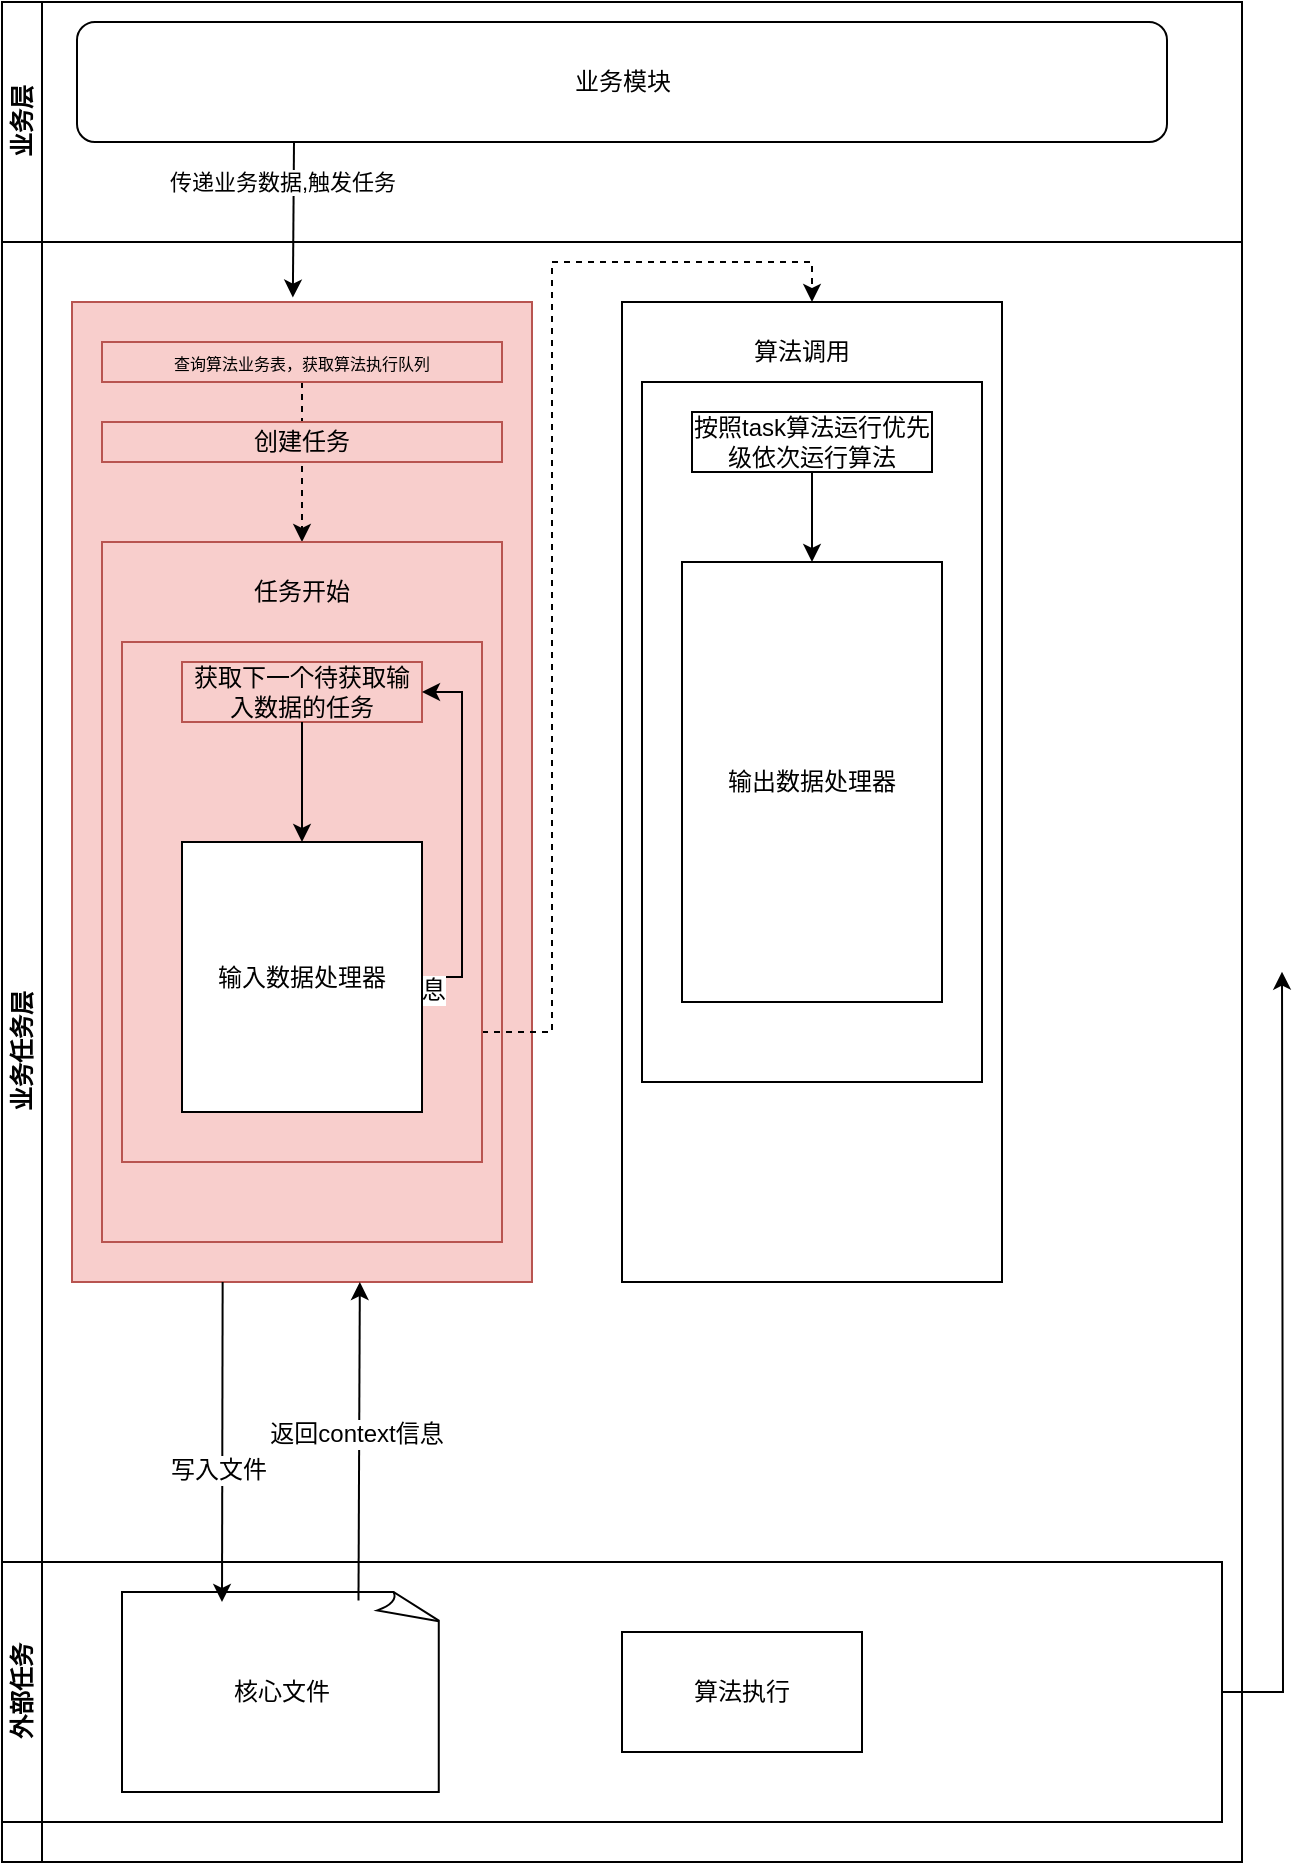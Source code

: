 <mxfile version="22.0.8" type="github">
  <diagram id="prtHgNgQTEPvFCAcTncT" name="Page-1">
    <mxGraphModel dx="989" dy="580" grid="1" gridSize="10" guides="1" tooltips="1" connect="1" arrows="1" fold="1" page="1" pageScale="1" pageWidth="827" pageHeight="1169" math="0" shadow="0">
      <root>
        <mxCell id="0" />
        <mxCell id="1" parent="0" />
        <mxCell id="dNxyNK7c78bLwvsdeMH5-21" value="业务任务层&lt;br&gt;" style="swimlane;html=1;startSize=20;horizontal=0;" parent="1" vertex="1">
          <mxGeometry x="70" y="240" width="620" height="810" as="geometry" />
        </mxCell>
        <mxCell id="1c011MTDCDttVaNqvY0a-35" style="edgeStyle=orthogonalEdgeStyle;rounded=0;orthogonalLoop=1;jettySize=auto;html=1;exitX=1;exitY=0.5;exitDx=0;exitDy=0;" edge="1" parent="dNxyNK7c78bLwvsdeMH5-21" source="dNxyNK7c78bLwvsdeMH5-22">
          <mxGeometry relative="1" as="geometry">
            <mxPoint x="640.0" y="364.828" as="targetPoint" />
          </mxGeometry>
        </mxCell>
        <mxCell id="dNxyNK7c78bLwvsdeMH5-22" value="外部任务&lt;br&gt;" style="swimlane;html=1;startSize=20;horizontal=0;" parent="dNxyNK7c78bLwvsdeMH5-21" vertex="1">
          <mxGeometry y="660" width="610" height="130" as="geometry" />
        </mxCell>
        <mxCell id="1c011MTDCDttVaNqvY0a-97" value="核心文件" style="whiteSpace=wrap;html=1;shape=mxgraph.basic.document;strokeColor=default;align=center;verticalAlign=middle;fontFamily=Helvetica;fontSize=12;fontColor=default;startSize=20;fillColor=default;" vertex="1" parent="dNxyNK7c78bLwvsdeMH5-22">
          <mxGeometry x="60" y="15" width="160" height="100" as="geometry" />
        </mxCell>
        <mxCell id="1c011MTDCDttVaNqvY0a-100" value="算法执行&lt;br&gt;" style="rounded=0;whiteSpace=wrap;html=1;strokeColor=default;align=center;verticalAlign=middle;fontFamily=Helvetica;fontSize=12;fontColor=default;startSize=20;fillColor=default;" vertex="1" parent="dNxyNK7c78bLwvsdeMH5-22">
          <mxGeometry x="310" y="35" width="120" height="60" as="geometry" />
        </mxCell>
        <mxCell id="dNxyNK7c78bLwvsdeMH5-26" value="" style="rounded=0;whiteSpace=wrap;html=1;fontFamily=Helvetica;fontSize=12;align=center;fillColor=#f8cecc;strokeColor=#b85450;strokeWidth=1;perimeterSpacing=12;" parent="dNxyNK7c78bLwvsdeMH5-21" vertex="1">
          <mxGeometry x="35" y="30" width="230" height="490" as="geometry" />
        </mxCell>
        <mxCell id="1c011MTDCDttVaNqvY0a-79" style="edgeStyle=elbowEdgeStyle;rounded=0;orthogonalLoop=1;jettySize=auto;html=1;exitX=0.5;exitY=1;exitDx=0;exitDy=0;entryX=0.5;entryY=0;entryDx=0;entryDy=0;fontFamily=Helvetica;fontSize=12;fontColor=default;startSize=20;dashed=1;" edge="1" parent="dNxyNK7c78bLwvsdeMH5-21" source="1c011MTDCDttVaNqvY0a-60" target="1c011MTDCDttVaNqvY0a-73">
          <mxGeometry relative="1" as="geometry" />
        </mxCell>
        <mxCell id="1c011MTDCDttVaNqvY0a-60" value="&lt;font style=&quot;font-size: 8px;&quot;&gt;查询算法业务表，获取算法执行队列&lt;/font&gt;" style="rounded=0;whiteSpace=wrap;html=1;fillColor=#f8cecc;strokeColor=#b85450;" vertex="1" parent="dNxyNK7c78bLwvsdeMH5-21">
          <mxGeometry x="50" y="50" width="200" height="20" as="geometry" />
        </mxCell>
        <mxCell id="1c011MTDCDttVaNqvY0a-61" value="创建任务" style="rounded=0;whiteSpace=wrap;html=1;fillColor=#f8cecc;strokeColor=#b85450;" vertex="1" parent="dNxyNK7c78bLwvsdeMH5-21">
          <mxGeometry x="50" y="90" width="200" height="20" as="geometry" />
        </mxCell>
        <mxCell id="1c011MTDCDttVaNqvY0a-73" value="" style="rounded=0;whiteSpace=wrap;html=1;fillColor=#f8cecc;strokeColor=#b85450;" vertex="1" parent="dNxyNK7c78bLwvsdeMH5-21">
          <mxGeometry x="50" y="150" width="200" height="350" as="geometry" />
        </mxCell>
        <mxCell id="1c011MTDCDttVaNqvY0a-81" value="任务开始" style="text;html=1;strokeColor=none;fillColor=none;align=center;verticalAlign=middle;whiteSpace=wrap;rounded=0;fontSize=12;fontFamily=Helvetica;fontColor=default;" vertex="1" parent="dNxyNK7c78bLwvsdeMH5-21">
          <mxGeometry x="110" y="160" width="80" height="30" as="geometry" />
        </mxCell>
        <mxCell id="1c011MTDCDttVaNqvY0a-115" style="edgeStyle=orthogonalEdgeStyle;rounded=0;orthogonalLoop=1;jettySize=auto;html=1;exitX=1;exitY=0.75;exitDx=0;exitDy=0;entryX=0.5;entryY=0;entryDx=0;entryDy=0;fontFamily=Helvetica;fontSize=12;fontColor=default;startSize=20;dashed=1;" edge="1" parent="dNxyNK7c78bLwvsdeMH5-21" source="1c011MTDCDttVaNqvY0a-86" target="1c011MTDCDttVaNqvY0a-107">
          <mxGeometry relative="1" as="geometry" />
        </mxCell>
        <mxCell id="1c011MTDCDttVaNqvY0a-86" value="" style="rounded=0;whiteSpace=wrap;html=1;strokeColor=#b85450;align=center;verticalAlign=middle;fontFamily=Helvetica;fontSize=12;startSize=20;fillColor=#f8cecc;" vertex="1" parent="dNxyNK7c78bLwvsdeMH5-21">
          <mxGeometry x="60" y="200" width="180" height="260" as="geometry" />
        </mxCell>
        <mxCell id="1c011MTDCDttVaNqvY0a-87" value="获取下一个待获取输入数据的任务" style="rounded=0;whiteSpace=wrap;html=1;strokeColor=#b85450;align=center;verticalAlign=middle;fontFamily=Helvetica;fontSize=12;startSize=20;fillColor=#f8cecc;" vertex="1" parent="dNxyNK7c78bLwvsdeMH5-21">
          <mxGeometry x="90" y="210" width="120" height="30" as="geometry" />
        </mxCell>
        <mxCell id="1c011MTDCDttVaNqvY0a-95" style="edgeStyle=orthogonalEdgeStyle;rounded=0;orthogonalLoop=1;jettySize=auto;html=1;exitX=1;exitY=0.5;exitDx=0;exitDy=0;entryX=1;entryY=0.5;entryDx=0;entryDy=0;fontFamily=Helvetica;fontSize=12;fontColor=default;startSize=20;" edge="1" parent="dNxyNK7c78bLwvsdeMH5-21" source="1c011MTDCDttVaNqvY0a-91" target="1c011MTDCDttVaNqvY0a-87">
          <mxGeometry relative="1" as="geometry" />
        </mxCell>
        <mxCell id="1c011MTDCDttVaNqvY0a-94" value="" style="endArrow=classic;html=1;rounded=0;fontFamily=Helvetica;fontSize=12;fontColor=default;startSize=20;exitX=0.5;exitY=1;exitDx=0;exitDy=0;entryX=0.5;entryY=0;entryDx=0;entryDy=0;" edge="1" parent="dNxyNK7c78bLwvsdeMH5-21" source="1c011MTDCDttVaNqvY0a-87" target="1c011MTDCDttVaNqvY0a-91">
          <mxGeometry width="50" height="50" relative="1" as="geometry">
            <mxPoint x="260" y="370" as="sourcePoint" />
            <mxPoint x="310" y="320" as="targetPoint" />
          </mxGeometry>
        </mxCell>
        <mxCell id="1c011MTDCDttVaNqvY0a-101" value="" style="endArrow=classic;html=1;rounded=0;fontFamily=Helvetica;fontSize=12;fontColor=default;startSize=20;exitX=0.25;exitY=1;exitDx=0;exitDy=0;" edge="1" parent="dNxyNK7c78bLwvsdeMH5-21">
          <mxGeometry width="50" height="50" relative="1" as="geometry">
            <mxPoint x="110.32" y="520" as="sourcePoint" />
            <mxPoint x="110" y="680" as="targetPoint" />
          </mxGeometry>
        </mxCell>
        <mxCell id="1c011MTDCDttVaNqvY0a-103" value="写入文件" style="edgeLabel;html=1;align=center;verticalAlign=middle;resizable=0;points=[];fontSize=12;fontFamily=Helvetica;fontColor=default;" vertex="1" connectable="0" parent="1c011MTDCDttVaNqvY0a-101">
          <mxGeometry x="0.175" y="-2" relative="1" as="geometry">
            <mxPoint as="offset" />
          </mxGeometry>
        </mxCell>
        <mxCell id="1c011MTDCDttVaNqvY0a-102" value="" style="endArrow=classic;html=1;rounded=0;fontFamily=Helvetica;fontSize=12;fontColor=default;startSize=20;entryX=0.741;entryY=1.027;entryDx=0;entryDy=0;entryPerimeter=0;exitX=0.748;exitY=0.016;exitDx=0;exitDy=0;exitPerimeter=0;" edge="1" parent="dNxyNK7c78bLwvsdeMH5-21" source="1c011MTDCDttVaNqvY0a-91">
          <mxGeometry width="50" height="50" relative="1" as="geometry">
            <mxPoint x="179" y="666.36" as="sourcePoint" />
            <mxPoint x="178.92" y="430.005" as="targetPoint" />
          </mxGeometry>
        </mxCell>
        <mxCell id="1c011MTDCDttVaNqvY0a-104" value="返回context信息" style="edgeLabel;html=1;align=center;verticalAlign=middle;resizable=0;points=[];fontSize=12;fontFamily=Helvetica;fontColor=default;" vertex="1" connectable="0" parent="1c011MTDCDttVaNqvY0a-102">
          <mxGeometry x="0.13" y="-2" relative="1" as="geometry">
            <mxPoint as="offset" />
          </mxGeometry>
        </mxCell>
        <mxCell id="1c011MTDCDttVaNqvY0a-107" value="" style="rounded=0;whiteSpace=wrap;html=1;strokeColor=default;align=center;verticalAlign=middle;fontFamily=Helvetica;fontSize=12;fontColor=default;startSize=20;fillColor=default;" vertex="1" parent="dNxyNK7c78bLwvsdeMH5-21">
          <mxGeometry x="310" y="30" width="190" height="490" as="geometry" />
        </mxCell>
        <mxCell id="1c011MTDCDttVaNqvY0a-108" value="算法调用" style="text;html=1;strokeColor=none;fillColor=none;align=center;verticalAlign=middle;whiteSpace=wrap;rounded=0;fontSize=12;fontFamily=Helvetica;fontColor=default;" vertex="1" parent="dNxyNK7c78bLwvsdeMH5-21">
          <mxGeometry x="370" y="40" width="60" height="30" as="geometry" />
        </mxCell>
        <mxCell id="1c011MTDCDttVaNqvY0a-109" value="" style="rounded=0;whiteSpace=wrap;html=1;strokeColor=default;align=center;verticalAlign=middle;fontFamily=Helvetica;fontSize=12;fontColor=default;startSize=20;fillColor=default;" vertex="1" parent="dNxyNK7c78bLwvsdeMH5-21">
          <mxGeometry x="320" y="70" width="170" height="350" as="geometry" />
        </mxCell>
        <mxCell id="1c011MTDCDttVaNqvY0a-121" style="edgeStyle=orthogonalEdgeStyle;rounded=0;orthogonalLoop=1;jettySize=auto;html=1;exitX=0.5;exitY=1;exitDx=0;exitDy=0;entryX=0.5;entryY=0;entryDx=0;entryDy=0;fontFamily=Helvetica;fontSize=12;fontColor=default;startSize=20;" edge="1" parent="dNxyNK7c78bLwvsdeMH5-21" source="1c011MTDCDttVaNqvY0a-113" target="1c011MTDCDttVaNqvY0a-116">
          <mxGeometry relative="1" as="geometry" />
        </mxCell>
        <mxCell id="1c011MTDCDttVaNqvY0a-113" value="按照task算法运行优先级依次运行算法" style="rounded=0;whiteSpace=wrap;html=1;strokeColor=default;align=center;verticalAlign=middle;fontFamily=Helvetica;fontSize=12;fontColor=default;startSize=20;fillColor=default;" vertex="1" parent="dNxyNK7c78bLwvsdeMH5-21">
          <mxGeometry x="345" y="85" width="120" height="30" as="geometry" />
        </mxCell>
        <mxCell id="1c011MTDCDttVaNqvY0a-116" value="输出数据处理器" style="rounded=0;whiteSpace=wrap;html=1;strokeColor=default;align=center;verticalAlign=middle;fontFamily=Helvetica;fontSize=12;fontColor=default;startSize=20;fillColor=default;" vertex="1" parent="dNxyNK7c78bLwvsdeMH5-21">
          <mxGeometry x="340" y="160" width="130" height="220" as="geometry" />
        </mxCell>
        <mxCell id="1c011MTDCDttVaNqvY0a-123" value="" style="endArrow=classic;html=1;rounded=0;fontFamily=Helvetica;fontSize=12;fontColor=default;startSize=20;entryX=0.741;entryY=1.027;entryDx=0;entryDy=0;entryPerimeter=0;exitX=0.739;exitY=0.043;exitDx=0;exitDy=0;exitPerimeter=0;" edge="1" parent="dNxyNK7c78bLwvsdeMH5-21" source="1c011MTDCDttVaNqvY0a-97">
          <mxGeometry width="50" height="50" relative="1" as="geometry">
            <mxPoint x="180" y="670" as="sourcePoint" />
            <mxPoint x="178.92" y="520.005" as="targetPoint" />
          </mxGeometry>
        </mxCell>
        <mxCell id="1c011MTDCDttVaNqvY0a-125" value="返回context信息" style="edgeLabel;html=1;align=center;verticalAlign=middle;resizable=0;points=[];fontSize=12;fontFamily=Helvetica;fontColor=default;" vertex="1" connectable="0" parent="1c011MTDCDttVaNqvY0a-123">
          <mxGeometry x="0.048" y="2" relative="1" as="geometry">
            <mxPoint as="offset" />
          </mxGeometry>
        </mxCell>
        <mxCell id="1c011MTDCDttVaNqvY0a-91" value="输入数据处理器" style="rounded=0;whiteSpace=wrap;html=1;strokeColor=default;align=center;verticalAlign=middle;fontFamily=Helvetica;fontSize=12;fontColor=default;startSize=20;fillColor=default;" vertex="1" parent="dNxyNK7c78bLwvsdeMH5-21">
          <mxGeometry x="90" y="300" width="120" height="135" as="geometry" />
        </mxCell>
        <mxCell id="dNxyNK7c78bLwvsdeMH5-20" value="业务层" style="swimlane;html=1;startSize=20;horizontal=0;" parent="1" vertex="1">
          <mxGeometry x="70" y="120" width="620" height="120" as="geometry" />
        </mxCell>
        <mxCell id="1c011MTDCDttVaNqvY0a-15" value="业务模块" style="rounded=1;whiteSpace=wrap;html=1;" vertex="1" parent="dNxyNK7c78bLwvsdeMH5-20">
          <mxGeometry x="37.5" y="10" width="545" height="60" as="geometry" />
        </mxCell>
        <mxCell id="1c011MTDCDttVaNqvY0a-58" value="" style="endArrow=classic;html=1;rounded=0;entryX=0.482;entryY=0.019;entryDx=0;entryDy=0;entryPerimeter=0;" edge="1" parent="dNxyNK7c78bLwvsdeMH5-20" target="dNxyNK7c78bLwvsdeMH5-26">
          <mxGeometry relative="1" as="geometry">
            <mxPoint x="146" y="70" as="sourcePoint" />
            <mxPoint x="143.87" y="170.0" as="targetPoint" />
          </mxGeometry>
        </mxCell>
        <mxCell id="1c011MTDCDttVaNqvY0a-59" value="传递业务数据,触发任务" style="edgeLabel;html=1;align=center;verticalAlign=middle;resizable=0;points=[];" vertex="1" connectable="0" parent="1c011MTDCDttVaNqvY0a-58">
          <mxGeometry x="-0.057" y="-6" relative="1" as="geometry">
            <mxPoint y="-17" as="offset" />
          </mxGeometry>
        </mxCell>
      </root>
    </mxGraphModel>
  </diagram>
</mxfile>
